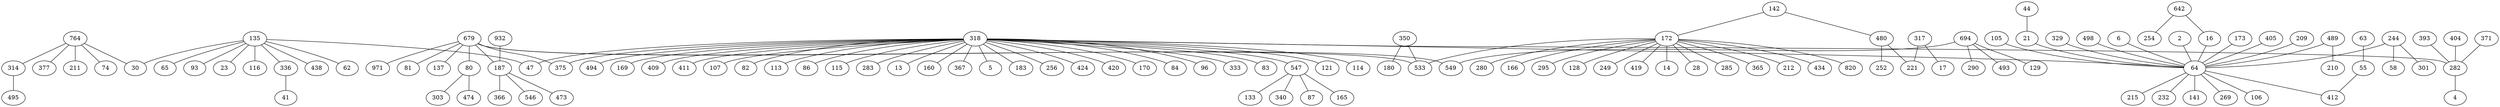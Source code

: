 strict graph "" {
	318 -- 547;
	318 -- 121;
	318 -- 114;
	318 -- 494;
	318 -- 169;
	318 -- 256;
	318 -- 424;
	318 -- 420;
	318 -- 170;
	318 -- 84;
	318 -- 96;
	318 -- 333;
	318 -- 47;
	318 -- 83;
	318 -- 375;
	318 -- 409;
	318 -- 411;
	318 -- 107;
	318 -- 82;
	318 -- 113;
	318 -- 64;
	318 -- 86;
	318 -- 115;
	318 -- 283;
	318 -- 13;
	318 -- 282;
	318 -- 160;
	318 -- 367;
	318 -- 5;
	318 -- 183;
	547 -- 133;
	547 -- 340;
	547 -- 87;
	547 -- 165;
	679 -- 187;
	679 -- 971;
	679 -- 80;
	679 -- 137;
	679 -- 81;
	679 -- 533;
	679 -- 375;
	679 -- 549;
	142 -- 172;
	142 -- 480;
	764 -- 30;
	764 -- 74;
	764 -- 314;
	764 -- 377;
	764 -- 211;
	135 -- 336;
	135 -- 438;
	135 -- 30;
	135 -- 62;
	135 -- 65;
	135 -- 47;
	135 -- 93;
	135 -- 23;
	135 -- 116;
	932 -- 187;
	209 -- 64;
	350 -- 180;
	350 -- 533;
	393 -- 282;
	44 -- 21;
	404 -- 282;
	172 -- 166;
	172 -- 128;
	172 -- 249;
	172 -- 419;
	172 -- 14;
	172 -- 295;
	172 -- 533;
	172 -- 28;
	172 -- 285;
	172 -- 365;
	172 -- 212;
	172 -- 434;
	172 -- 820;
	172 -- 280;
	105 -- 64;
	336 -- 41;
	329 -- 64;
	187 -- 546;
	187 -- 473;
	187 -- 366;
	480 -- 252;
	480 -- 221;
	489 -- 64;
	489 -- 210;
	498 -- 64;
	694 -- 129;
	694 -- 290;
	694 -- 549;
	694 -- 493;
	244 -- 58;
	244 -- 301;
	244 -- 64;
	6 -- 64;
	80 -- 474;
	80 -- 303;
	63 -- 55;
	642 -- 254;
	642 -- 16;
	21 -- 64;
	317 -- 17;
	317 -- 221;
	55 -- 412;
	2 -- 64;
	173 -- 64;
	16 -- 64;
	405 -- 64;
	64 -- 269;
	64 -- 106;
	64 -- 215;
	64 -- 412;
	64 -- 232;
	64 -- 141;
	371 -- 282;
	314 -- 495;
	282 -- 4;
}
